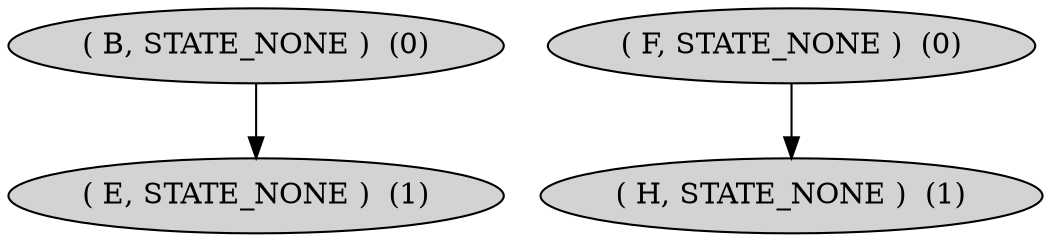 digraph G {
node[style=filled]
0[label="( B, STATE_NONE )  (0)"];
1[label="( F, STATE_NONE )  (0)"];
2[label="( E, STATE_NONE )  (1)"];
3[label="( H, STATE_NONE )  (1)"];
0->2 ;
1->3 ;
}
